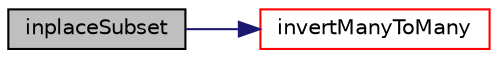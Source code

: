 digraph "inplaceSubset"
{
  bgcolor="transparent";
  edge [fontname="Helvetica",fontsize="10",labelfontname="Helvetica",labelfontsize="10"];
  node [fontname="Helvetica",fontsize="10",shape=record];
  rankdir="LR";
  Node13319 [label="inplaceSubset",height=0.2,width=0.4,color="black", fillcolor="grey75", style="filled", fontcolor="black"];
  Node13319 -> Node13320 [color="midnightblue",fontsize="10",style="solid",fontname="Helvetica"];
  Node13320 [label="invertManyToMany",height=0.2,width=0.4,color="red",URL="$a21851.html#af31016490620bc000b61c89e75cbfd0b",tooltip="Invert many-to-many. "];
}
